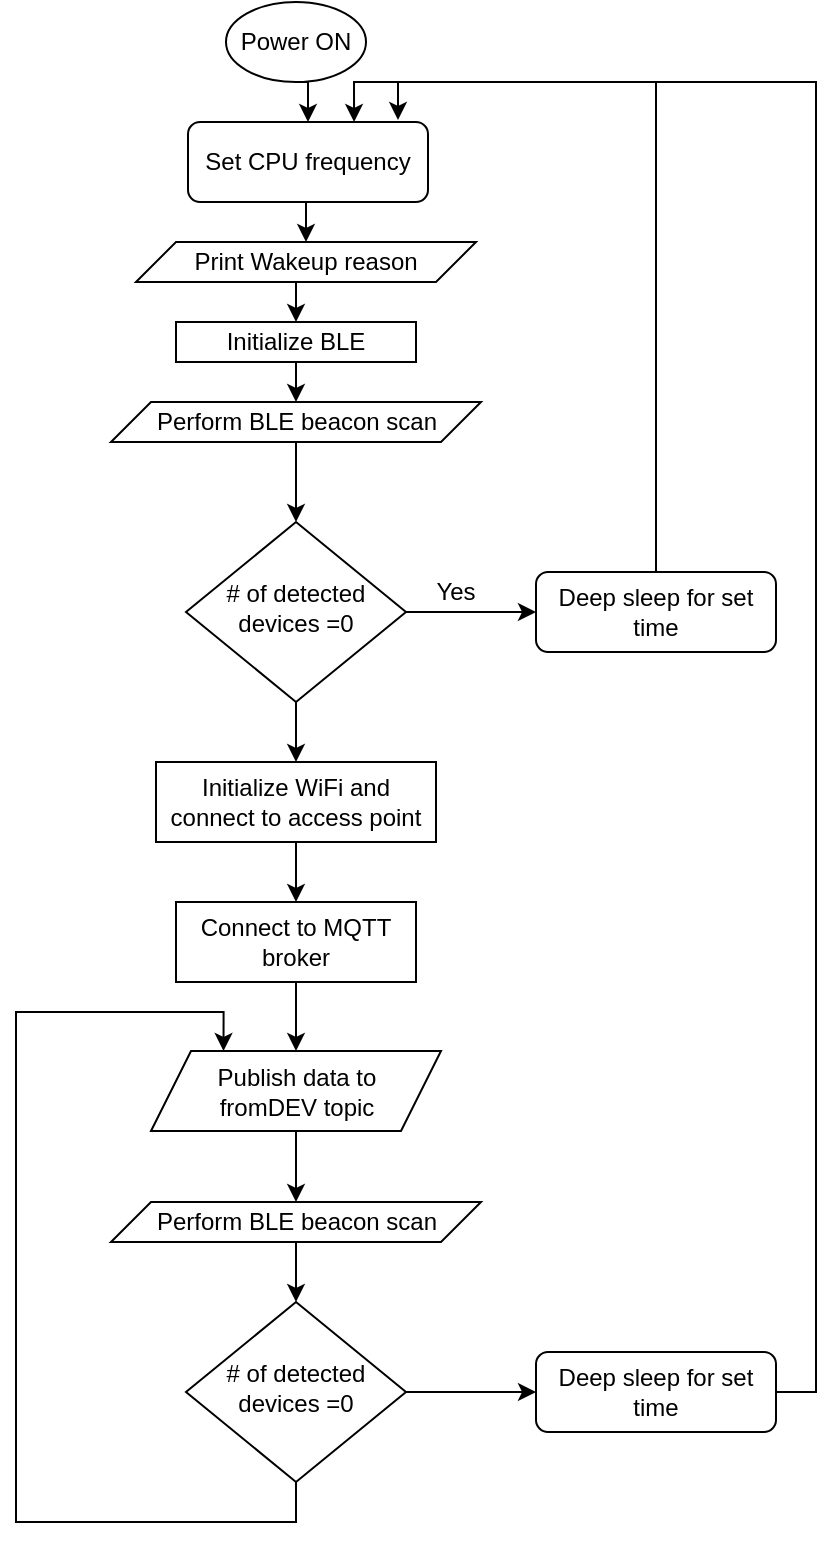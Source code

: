 <mxfile version="14.8.5" type="device"><diagram id="C5RBs43oDa-KdzZeNtuy" name="Page-1"><mxGraphModel dx="942" dy="614" grid="1" gridSize="10" guides="1" tooltips="1" connect="1" arrows="1" fold="1" page="1" pageScale="1" pageWidth="827" pageHeight="1169" math="0" shadow="0"><root><mxCell id="WIyWlLk6GJQsqaUBKTNV-0"/><mxCell id="WIyWlLk6GJQsqaUBKTNV-1" parent="WIyWlLk6GJQsqaUBKTNV-0"/><mxCell id="ZqinU1s8irwU2OKZFfGm-20" style="edgeStyle=orthogonalEdgeStyle;rounded=0;orthogonalLoop=1;jettySize=auto;html=1;exitX=0.5;exitY=1;exitDx=0;exitDy=0;entryX=0.5;entryY=0;entryDx=0;entryDy=0;" edge="1" parent="WIyWlLk6GJQsqaUBKTNV-1" source="WIyWlLk6GJQsqaUBKTNV-3" target="ZqinU1s8irwU2OKZFfGm-3"><mxGeometry relative="1" as="geometry"/></mxCell><mxCell id="WIyWlLk6GJQsqaUBKTNV-3" value="Set CPU frequency" style="rounded=1;whiteSpace=wrap;html=1;fontSize=12;glass=0;strokeWidth=1;shadow=0;" parent="WIyWlLk6GJQsqaUBKTNV-1" vertex="1"><mxGeometry x="166" y="80" width="120" height="40" as="geometry"/></mxCell><mxCell id="ZqinU1s8irwU2OKZFfGm-22" style="edgeStyle=orthogonalEdgeStyle;rounded=0;orthogonalLoop=1;jettySize=auto;html=1;exitX=1;exitY=0.5;exitDx=0;exitDy=0;entryX=0;entryY=0.5;entryDx=0;entryDy=0;" edge="1" parent="WIyWlLk6GJQsqaUBKTNV-1" source="WIyWlLk6GJQsqaUBKTNV-6" target="WIyWlLk6GJQsqaUBKTNV-7"><mxGeometry relative="1" as="geometry"/></mxCell><mxCell id="ZqinU1s8irwU2OKZFfGm-37" style="edgeStyle=orthogonalEdgeStyle;rounded=0;orthogonalLoop=1;jettySize=auto;html=1;exitX=0.5;exitY=1;exitDx=0;exitDy=0;entryX=0.5;entryY=0;entryDx=0;entryDy=0;" edge="1" parent="WIyWlLk6GJQsqaUBKTNV-1" source="WIyWlLk6GJQsqaUBKTNV-6" target="ZqinU1s8irwU2OKZFfGm-28"><mxGeometry relative="1" as="geometry"/></mxCell><mxCell id="WIyWlLk6GJQsqaUBKTNV-6" value="# of detected devices =0" style="rhombus;whiteSpace=wrap;html=1;shadow=0;fontFamily=Helvetica;fontSize=12;align=center;strokeWidth=1;spacing=6;spacingTop=-4;" parent="WIyWlLk6GJQsqaUBKTNV-1" vertex="1"><mxGeometry x="165" y="280" width="110" height="90" as="geometry"/></mxCell><mxCell id="ZqinU1s8irwU2OKZFfGm-26" style="edgeStyle=orthogonalEdgeStyle;rounded=0;orthogonalLoop=1;jettySize=auto;html=1;exitX=0.5;exitY=0;exitDx=0;exitDy=0;entryX=0.692;entryY=0;entryDx=0;entryDy=0;entryPerimeter=0;" edge="1" parent="WIyWlLk6GJQsqaUBKTNV-1" source="WIyWlLk6GJQsqaUBKTNV-7" target="WIyWlLk6GJQsqaUBKTNV-3"><mxGeometry relative="1" as="geometry"/></mxCell><mxCell id="WIyWlLk6GJQsqaUBKTNV-7" value="Deep sleep for set time" style="rounded=1;whiteSpace=wrap;html=1;fontSize=12;glass=0;strokeWidth=1;shadow=0;" parent="WIyWlLk6GJQsqaUBKTNV-1" vertex="1"><mxGeometry x="340" y="305" width="120" height="40" as="geometry"/></mxCell><mxCell id="ZqinU1s8irwU2OKZFfGm-2" style="edgeStyle=orthogonalEdgeStyle;rounded=0;orthogonalLoop=1;jettySize=auto;html=1;exitX=0.5;exitY=1;exitDx=0;exitDy=0;entryX=0.5;entryY=0;entryDx=0;entryDy=0;" edge="1" parent="WIyWlLk6GJQsqaUBKTNV-1" source="ZqinU1s8irwU2OKZFfGm-0" target="WIyWlLk6GJQsqaUBKTNV-3"><mxGeometry relative="1" as="geometry"/></mxCell><mxCell id="ZqinU1s8irwU2OKZFfGm-0" value="Power ON" style="ellipse;whiteSpace=wrap;html=1;" vertex="1" parent="WIyWlLk6GJQsqaUBKTNV-1"><mxGeometry x="185" y="20" width="70" height="40" as="geometry"/></mxCell><mxCell id="ZqinU1s8irwU2OKZFfGm-14" style="edgeStyle=orthogonalEdgeStyle;rounded=0;orthogonalLoop=1;jettySize=auto;html=1;exitX=0.5;exitY=1;exitDx=0;exitDy=0;entryX=0.5;entryY=0;entryDx=0;entryDy=0;" edge="1" parent="WIyWlLk6GJQsqaUBKTNV-1" source="ZqinU1s8irwU2OKZFfGm-3" target="ZqinU1s8irwU2OKZFfGm-5"><mxGeometry relative="1" as="geometry"/></mxCell><mxCell id="ZqinU1s8irwU2OKZFfGm-3" value="Print Wakeup reason" style="shape=parallelogram;perimeter=parallelogramPerimeter;whiteSpace=wrap;html=1;fixedSize=1;" vertex="1" parent="WIyWlLk6GJQsqaUBKTNV-1"><mxGeometry x="140" y="140" width="170" height="20" as="geometry"/></mxCell><mxCell id="ZqinU1s8irwU2OKZFfGm-16" style="edgeStyle=orthogonalEdgeStyle;rounded=0;orthogonalLoop=1;jettySize=auto;html=1;exitX=0.5;exitY=1;exitDx=0;exitDy=0;entryX=0.5;entryY=0;entryDx=0;entryDy=0;" edge="1" parent="WIyWlLk6GJQsqaUBKTNV-1" source="ZqinU1s8irwU2OKZFfGm-5" target="ZqinU1s8irwU2OKZFfGm-6"><mxGeometry relative="1" as="geometry"/></mxCell><mxCell id="ZqinU1s8irwU2OKZFfGm-5" value="Initialize BLE" style="rounded=0;whiteSpace=wrap;html=1;" vertex="1" parent="WIyWlLk6GJQsqaUBKTNV-1"><mxGeometry x="160" y="180" width="120" height="20" as="geometry"/></mxCell><mxCell id="ZqinU1s8irwU2OKZFfGm-8" style="edgeStyle=orthogonalEdgeStyle;rounded=0;orthogonalLoop=1;jettySize=auto;html=1;exitX=0.5;exitY=1;exitDx=0;exitDy=0;entryX=0.5;entryY=0;entryDx=0;entryDy=0;" edge="1" parent="WIyWlLk6GJQsqaUBKTNV-1" source="ZqinU1s8irwU2OKZFfGm-6" target="WIyWlLk6GJQsqaUBKTNV-6"><mxGeometry relative="1" as="geometry"/></mxCell><mxCell id="ZqinU1s8irwU2OKZFfGm-6" value="Perform BLE beacon scan" style="shape=parallelogram;perimeter=parallelogramPerimeter;whiteSpace=wrap;html=1;fixedSize=1;" vertex="1" parent="WIyWlLk6GJQsqaUBKTNV-1"><mxGeometry x="127.5" y="220" width="185" height="20" as="geometry"/></mxCell><mxCell id="ZqinU1s8irwU2OKZFfGm-27" value="Yes" style="text;html=1;strokeColor=none;fillColor=none;align=center;verticalAlign=middle;whiteSpace=wrap;rounded=0;" vertex="1" parent="WIyWlLk6GJQsqaUBKTNV-1"><mxGeometry x="280" y="305" width="40" height="20" as="geometry"/></mxCell><mxCell id="ZqinU1s8irwU2OKZFfGm-38" style="edgeStyle=orthogonalEdgeStyle;rounded=0;orthogonalLoop=1;jettySize=auto;html=1;exitX=0.5;exitY=1;exitDx=0;exitDy=0;entryX=0.5;entryY=0;entryDx=0;entryDy=0;" edge="1" parent="WIyWlLk6GJQsqaUBKTNV-1" source="ZqinU1s8irwU2OKZFfGm-28" target="ZqinU1s8irwU2OKZFfGm-29"><mxGeometry relative="1" as="geometry"/></mxCell><mxCell id="ZqinU1s8irwU2OKZFfGm-28" value="&lt;span&gt;Initialize WiFi and connect to access point&lt;/span&gt;" style="rounded=0;whiteSpace=wrap;html=1;" vertex="1" parent="WIyWlLk6GJQsqaUBKTNV-1"><mxGeometry x="150" y="400" width="140" height="40" as="geometry"/></mxCell><mxCell id="ZqinU1s8irwU2OKZFfGm-39" style="edgeStyle=orthogonalEdgeStyle;rounded=0;orthogonalLoop=1;jettySize=auto;html=1;exitX=0.5;exitY=1;exitDx=0;exitDy=0;entryX=0.5;entryY=0;entryDx=0;entryDy=0;" edge="1" parent="WIyWlLk6GJQsqaUBKTNV-1" source="ZqinU1s8irwU2OKZFfGm-29" target="ZqinU1s8irwU2OKZFfGm-30"><mxGeometry relative="1" as="geometry"/></mxCell><mxCell id="ZqinU1s8irwU2OKZFfGm-29" value="Connect to MQTT broker" style="rounded=0;whiteSpace=wrap;html=1;" vertex="1" parent="WIyWlLk6GJQsqaUBKTNV-1"><mxGeometry x="160" y="470" width="120" height="40" as="geometry"/></mxCell><mxCell id="ZqinU1s8irwU2OKZFfGm-40" style="edgeStyle=orthogonalEdgeStyle;rounded=0;orthogonalLoop=1;jettySize=auto;html=1;exitX=0.5;exitY=1;exitDx=0;exitDy=0;entryX=0.5;entryY=0;entryDx=0;entryDy=0;" edge="1" parent="WIyWlLk6GJQsqaUBKTNV-1" source="ZqinU1s8irwU2OKZFfGm-30" target="ZqinU1s8irwU2OKZFfGm-32"><mxGeometry relative="1" as="geometry"/></mxCell><mxCell id="ZqinU1s8irwU2OKZFfGm-30" value="Publish data to &lt;br&gt;fromDEV topic" style="shape=parallelogram;perimeter=parallelogramPerimeter;whiteSpace=wrap;html=1;fixedSize=1;" vertex="1" parent="WIyWlLk6GJQsqaUBKTNV-1"><mxGeometry x="147.5" y="544.5" width="145" height="40" as="geometry"/></mxCell><mxCell id="ZqinU1s8irwU2OKZFfGm-41" style="edgeStyle=orthogonalEdgeStyle;rounded=0;orthogonalLoop=1;jettySize=auto;html=1;exitX=0.5;exitY=1;exitDx=0;exitDy=0;entryX=0.5;entryY=0;entryDx=0;entryDy=0;" edge="1" parent="WIyWlLk6GJQsqaUBKTNV-1" source="ZqinU1s8irwU2OKZFfGm-32" target="ZqinU1s8irwU2OKZFfGm-33"><mxGeometry relative="1" as="geometry"/></mxCell><mxCell id="ZqinU1s8irwU2OKZFfGm-32" value="Perform BLE beacon scan" style="shape=parallelogram;perimeter=parallelogramPerimeter;whiteSpace=wrap;html=1;fixedSize=1;" vertex="1" parent="WIyWlLk6GJQsqaUBKTNV-1"><mxGeometry x="127.5" y="620" width="185" height="20" as="geometry"/></mxCell><mxCell id="ZqinU1s8irwU2OKZFfGm-35" style="edgeStyle=orthogonalEdgeStyle;rounded=0;orthogonalLoop=1;jettySize=auto;html=1;exitX=1;exitY=0.5;exitDx=0;exitDy=0;entryX=0;entryY=0.5;entryDx=0;entryDy=0;" edge="1" parent="WIyWlLk6GJQsqaUBKTNV-1" source="ZqinU1s8irwU2OKZFfGm-33" target="ZqinU1s8irwU2OKZFfGm-34"><mxGeometry relative="1" as="geometry"/></mxCell><mxCell id="ZqinU1s8irwU2OKZFfGm-42" style="edgeStyle=orthogonalEdgeStyle;rounded=0;orthogonalLoop=1;jettySize=auto;html=1;exitX=0.5;exitY=1;exitDx=0;exitDy=0;entryX=0.25;entryY=0;entryDx=0;entryDy=0;" edge="1" parent="WIyWlLk6GJQsqaUBKTNV-1" source="ZqinU1s8irwU2OKZFfGm-33" target="ZqinU1s8irwU2OKZFfGm-30"><mxGeometry relative="1" as="geometry"><Array as="points"><mxPoint x="220" y="780"/><mxPoint x="80" y="780"/><mxPoint x="80" y="525"/><mxPoint x="184" y="525"/></Array></mxGeometry></mxCell><mxCell id="ZqinU1s8irwU2OKZFfGm-33" value="# of detected devices =0" style="rhombus;whiteSpace=wrap;html=1;shadow=0;fontFamily=Helvetica;fontSize=12;align=center;strokeWidth=1;spacing=6;spacingTop=-4;" vertex="1" parent="WIyWlLk6GJQsqaUBKTNV-1"><mxGeometry x="165" y="670" width="110" height="90" as="geometry"/></mxCell><mxCell id="ZqinU1s8irwU2OKZFfGm-36" style="edgeStyle=orthogonalEdgeStyle;rounded=0;orthogonalLoop=1;jettySize=auto;html=1;exitX=1;exitY=0.5;exitDx=0;exitDy=0;entryX=0.875;entryY=-0.025;entryDx=0;entryDy=0;entryPerimeter=0;" edge="1" parent="WIyWlLk6GJQsqaUBKTNV-1" source="ZqinU1s8irwU2OKZFfGm-34" target="WIyWlLk6GJQsqaUBKTNV-3"><mxGeometry relative="1" as="geometry"/></mxCell><mxCell id="ZqinU1s8irwU2OKZFfGm-34" value="Deep sleep for set time" style="rounded=1;whiteSpace=wrap;html=1;fontSize=12;glass=0;strokeWidth=1;shadow=0;" vertex="1" parent="WIyWlLk6GJQsqaUBKTNV-1"><mxGeometry x="340" y="695" width="120" height="40" as="geometry"/></mxCell></root></mxGraphModel></diagram></mxfile>
